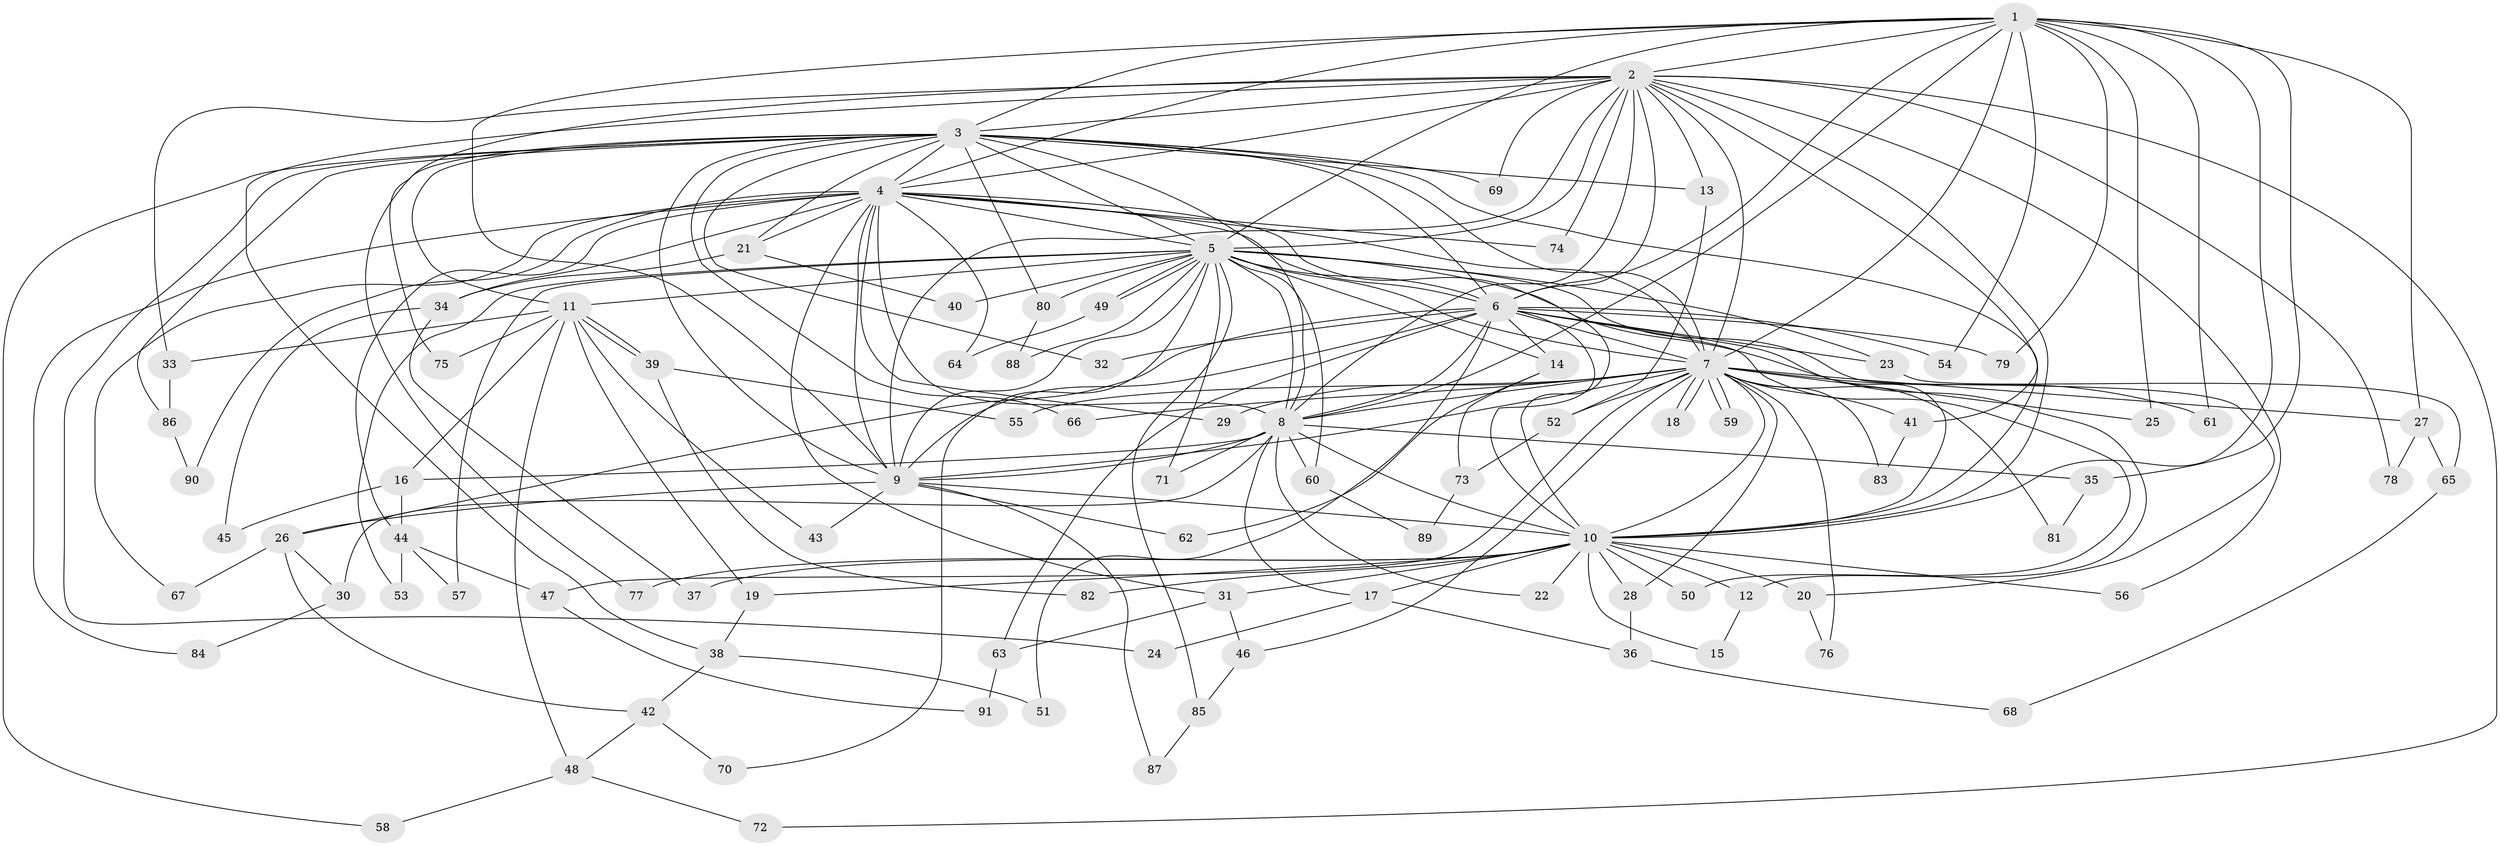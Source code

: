 // Generated by graph-tools (version 1.1) at 2025/11/02/27/25 16:11:04]
// undirected, 91 vertices, 207 edges
graph export_dot {
graph [start="1"]
  node [color=gray90,style=filled];
  1;
  2;
  3;
  4;
  5;
  6;
  7;
  8;
  9;
  10;
  11;
  12;
  13;
  14;
  15;
  16;
  17;
  18;
  19;
  20;
  21;
  22;
  23;
  24;
  25;
  26;
  27;
  28;
  29;
  30;
  31;
  32;
  33;
  34;
  35;
  36;
  37;
  38;
  39;
  40;
  41;
  42;
  43;
  44;
  45;
  46;
  47;
  48;
  49;
  50;
  51;
  52;
  53;
  54;
  55;
  56;
  57;
  58;
  59;
  60;
  61;
  62;
  63;
  64;
  65;
  66;
  67;
  68;
  69;
  70;
  71;
  72;
  73;
  74;
  75;
  76;
  77;
  78;
  79;
  80;
  81;
  82;
  83;
  84;
  85;
  86;
  87;
  88;
  89;
  90;
  91;
  1 -- 2;
  1 -- 3;
  1 -- 4;
  1 -- 5;
  1 -- 6;
  1 -- 7;
  1 -- 8;
  1 -- 9;
  1 -- 10;
  1 -- 25;
  1 -- 27;
  1 -- 35;
  1 -- 54;
  1 -- 61;
  1 -- 79;
  2 -- 3;
  2 -- 4;
  2 -- 5;
  2 -- 6;
  2 -- 7;
  2 -- 8;
  2 -- 9;
  2 -- 10;
  2 -- 13;
  2 -- 33;
  2 -- 38;
  2 -- 41;
  2 -- 56;
  2 -- 69;
  2 -- 72;
  2 -- 74;
  2 -- 75;
  2 -- 78;
  3 -- 4;
  3 -- 5;
  3 -- 6;
  3 -- 7;
  3 -- 8;
  3 -- 9;
  3 -- 10;
  3 -- 11;
  3 -- 13;
  3 -- 21;
  3 -- 24;
  3 -- 32;
  3 -- 58;
  3 -- 66;
  3 -- 69;
  3 -- 77;
  3 -- 80;
  3 -- 86;
  4 -- 5;
  4 -- 6;
  4 -- 7;
  4 -- 8;
  4 -- 9;
  4 -- 10;
  4 -- 21;
  4 -- 29;
  4 -- 31;
  4 -- 34;
  4 -- 44;
  4 -- 64;
  4 -- 67;
  4 -- 74;
  4 -- 84;
  4 -- 90;
  5 -- 6;
  5 -- 7;
  5 -- 8;
  5 -- 9;
  5 -- 10;
  5 -- 11;
  5 -- 14;
  5 -- 20;
  5 -- 23;
  5 -- 40;
  5 -- 49;
  5 -- 49;
  5 -- 53;
  5 -- 57;
  5 -- 60;
  5 -- 70;
  5 -- 71;
  5 -- 80;
  5 -- 85;
  5 -- 88;
  6 -- 7;
  6 -- 8;
  6 -- 9;
  6 -- 10;
  6 -- 12;
  6 -- 14;
  6 -- 23;
  6 -- 26;
  6 -- 32;
  6 -- 50;
  6 -- 51;
  6 -- 54;
  6 -- 63;
  6 -- 79;
  7 -- 8;
  7 -- 9;
  7 -- 10;
  7 -- 18;
  7 -- 18;
  7 -- 25;
  7 -- 27;
  7 -- 28;
  7 -- 29;
  7 -- 41;
  7 -- 46;
  7 -- 47;
  7 -- 52;
  7 -- 55;
  7 -- 59;
  7 -- 59;
  7 -- 61;
  7 -- 66;
  7 -- 76;
  7 -- 81;
  7 -- 83;
  8 -- 9;
  8 -- 10;
  8 -- 16;
  8 -- 17;
  8 -- 22;
  8 -- 30;
  8 -- 35;
  8 -- 60;
  8 -- 71;
  9 -- 10;
  9 -- 26;
  9 -- 43;
  9 -- 62;
  9 -- 87;
  10 -- 12;
  10 -- 15;
  10 -- 17;
  10 -- 19;
  10 -- 20;
  10 -- 22;
  10 -- 28;
  10 -- 31;
  10 -- 37;
  10 -- 50;
  10 -- 56;
  10 -- 77;
  10 -- 82;
  11 -- 16;
  11 -- 19;
  11 -- 33;
  11 -- 39;
  11 -- 39;
  11 -- 43;
  11 -- 48;
  11 -- 75;
  12 -- 15;
  13 -- 52;
  14 -- 62;
  14 -- 73;
  16 -- 44;
  16 -- 45;
  17 -- 24;
  17 -- 36;
  19 -- 38;
  20 -- 76;
  21 -- 34;
  21 -- 40;
  23 -- 65;
  26 -- 30;
  26 -- 42;
  26 -- 67;
  27 -- 65;
  27 -- 78;
  28 -- 36;
  30 -- 84;
  31 -- 46;
  31 -- 63;
  33 -- 86;
  34 -- 37;
  34 -- 45;
  35 -- 81;
  36 -- 68;
  38 -- 42;
  38 -- 51;
  39 -- 55;
  39 -- 82;
  41 -- 83;
  42 -- 48;
  42 -- 70;
  44 -- 47;
  44 -- 53;
  44 -- 57;
  46 -- 85;
  47 -- 91;
  48 -- 58;
  48 -- 72;
  49 -- 64;
  52 -- 73;
  60 -- 89;
  63 -- 91;
  65 -- 68;
  73 -- 89;
  80 -- 88;
  85 -- 87;
  86 -- 90;
}
